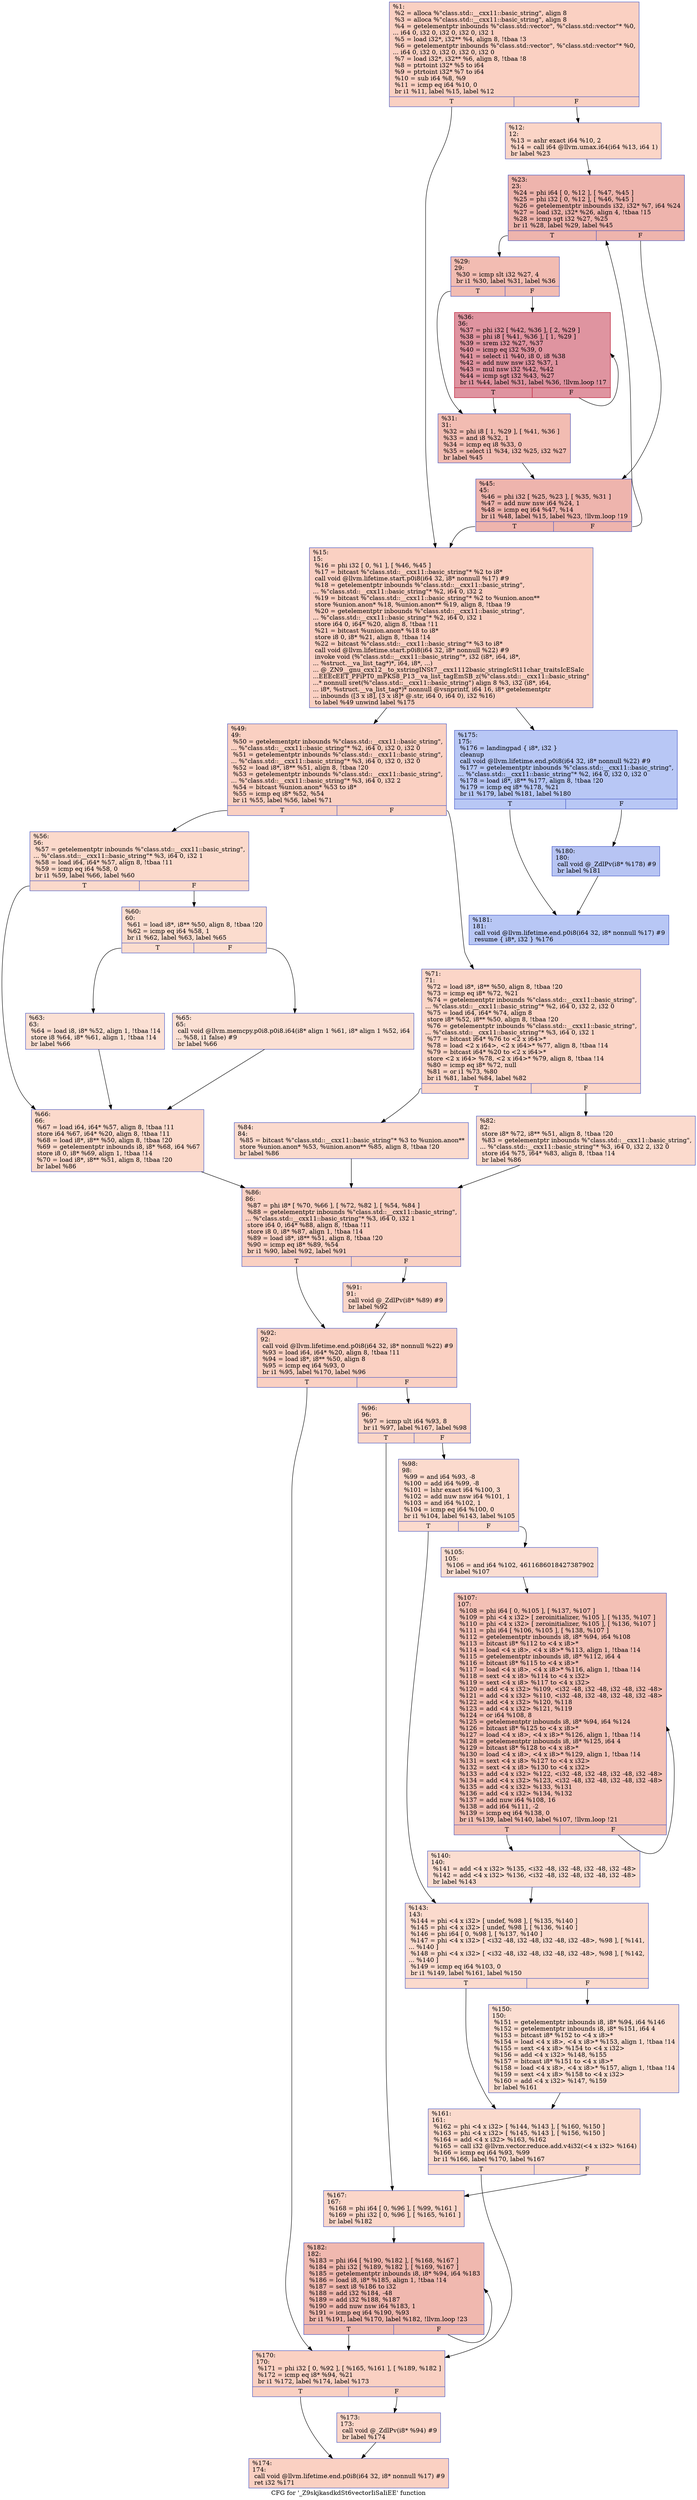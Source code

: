 digraph "CFG for '_Z9skjkasdkdSt6vectorIiSaIiEE' function" {
	label="CFG for '_Z9skjkasdkdSt6vectorIiSaIiEE' function";

	Node0x564abba065c0 [shape=record,color="#3d50c3ff", style=filled, fillcolor="#f3947570",label="{%1:\l  %2 = alloca %\"class.std::__cxx11::basic_string\", align 8\l  %3 = alloca %\"class.std::__cxx11::basic_string\", align 8\l  %4 = getelementptr inbounds %\"class.std::vector\", %\"class.std::vector\"* %0,\l... i64 0, i32 0, i32 0, i32 0, i32 1\l  %5 = load i32*, i32** %4, align 8, !tbaa !3\l  %6 = getelementptr inbounds %\"class.std::vector\", %\"class.std::vector\"* %0,\l... i64 0, i32 0, i32 0, i32 0, i32 0\l  %7 = load i32*, i32** %6, align 8, !tbaa !8\l  %8 = ptrtoint i32* %5 to i64\l  %9 = ptrtoint i32* %7 to i64\l  %10 = sub i64 %8, %9\l  %11 = icmp eq i64 %10, 0\l  br i1 %11, label %15, label %12\l|{<s0>T|<s1>F}}"];
	Node0x564abba065c0:s0 -> Node0x564abba06ef0;
	Node0x564abba065c0:s1 -> Node0x564abba07fe0;
	Node0x564abba07fe0 [shape=record,color="#3d50c3ff", style=filled, fillcolor="#f5a08170",label="{%12:\l12:                                               \l  %13 = ashr exact i64 %10, 2\l  %14 = call i64 @llvm.umax.i64(i64 %13, i64 1)\l  br label %23\l}"];
	Node0x564abba07fe0 -> Node0x564abba08450;
	Node0x564abba06ef0 [shape=record,color="#3d50c3ff", style=filled, fillcolor="#f3947570",label="{%15:\l15:                                               \l  %16 = phi i32 [ 0, %1 ], [ %46, %45 ]\l  %17 = bitcast %\"class.std::__cxx11::basic_string\"* %2 to i8*\l  call void @llvm.lifetime.start.p0i8(i64 32, i8* nonnull %17) #9\l  %18 = getelementptr inbounds %\"class.std::__cxx11::basic_string\",\l... %\"class.std::__cxx11::basic_string\"* %2, i64 0, i32 2\l  %19 = bitcast %\"class.std::__cxx11::basic_string\"* %2 to %union.anon**\l  store %union.anon* %18, %union.anon** %19, align 8, !tbaa !9\l  %20 = getelementptr inbounds %\"class.std::__cxx11::basic_string\",\l... %\"class.std::__cxx11::basic_string\"* %2, i64 0, i32 1\l  store i64 0, i64* %20, align 8, !tbaa !11\l  %21 = bitcast %union.anon* %18 to i8*\l  store i8 0, i8* %21, align 8, !tbaa !14\l  %22 = bitcast %\"class.std::__cxx11::basic_string\"* %3 to i8*\l  call void @llvm.lifetime.start.p0i8(i64 32, i8* nonnull %22) #9\l  invoke void (%\"class.std::__cxx11::basic_string\"*, i32 (i8*, i64, i8*,\l... %struct.__va_list_tag*)*, i64, i8*, ...)\l... @_ZN9__gnu_cxx12__to_xstringINSt7__cxx1112basic_stringIcSt11char_traitsIcESaIc\l...EEEcEET_PFiPT0_mPKS8_P13__va_list_tagEmSB_z(%\"class.std::__cxx11::basic_string\"\l...* nonnull sret(%\"class.std::__cxx11::basic_string\") align 8 %3, i32 (i8*, i64,\l... i8*, %struct.__va_list_tag*)* nonnull @vsnprintf, i64 16, i8* getelementptr\l... inbounds ([3 x i8], [3 x i8]* @.str, i64 0, i64 0), i32 %16)\l          to label %49 unwind label %175\l}"];
	Node0x564abba06ef0 -> Node0x564abba09580;
	Node0x564abba06ef0 -> Node0x564abba09610;
	Node0x564abba08450 [shape=record,color="#3d50c3ff", style=filled, fillcolor="#d8564670",label="{%23:\l23:                                               \l  %24 = phi i64 [ 0, %12 ], [ %47, %45 ]\l  %25 = phi i32 [ 0, %12 ], [ %46, %45 ]\l  %26 = getelementptr inbounds i32, i32* %7, i64 %24\l  %27 = load i32, i32* %26, align 4, !tbaa !15\l  %28 = icmp sgt i32 %27, %25\l  br i1 %28, label %29, label %45\l|{<s0>T|<s1>F}}"];
	Node0x564abba08450:s0 -> Node0x564abba09da0;
	Node0x564abba08450:s1 -> Node0x564abba08540;
	Node0x564abba09da0 [shape=record,color="#3d50c3ff", style=filled, fillcolor="#e1675170",label="{%29:\l29:                                               \l  %30 = icmp slt i32 %27, 4\l  br i1 %30, label %31, label %36\l|{<s0>T|<s1>F}}"];
	Node0x564abba09da0:s0 -> Node0x564abba09fa0;
	Node0x564abba09da0:s1 -> Node0x564abba09ff0;
	Node0x564abba09fa0 [shape=record,color="#3d50c3ff", style=filled, fillcolor="#e1675170",label="{%31:\l31:                                               \l  %32 = phi i8 [ 1, %29 ], [ %41, %36 ]\l  %33 = and i8 %32, 1\l  %34 = icmp eq i8 %33, 0\l  %35 = select i1 %34, i32 %25, i32 %27\l  br label %45\l}"];
	Node0x564abba09fa0 -> Node0x564abba08540;
	Node0x564abba09ff0 [shape=record,color="#b70d28ff", style=filled, fillcolor="#b70d2870",label="{%36:\l36:                                               \l  %37 = phi i32 [ %42, %36 ], [ 2, %29 ]\l  %38 = phi i8 [ %41, %36 ], [ 1, %29 ]\l  %39 = srem i32 %27, %37\l  %40 = icmp eq i32 %39, 0\l  %41 = select i1 %40, i8 0, i8 %38\l  %42 = add nuw nsw i32 %37, 1\l  %43 = mul nsw i32 %42, %42\l  %44 = icmp sgt i32 %43, %27\l  br i1 %44, label %31, label %36, !llvm.loop !17\l|{<s0>T|<s1>F}}"];
	Node0x564abba09ff0:s0 -> Node0x564abba09fa0;
	Node0x564abba09ff0:s1 -> Node0x564abba09ff0;
	Node0x564abba08540 [shape=record,color="#3d50c3ff", style=filled, fillcolor="#d8564670",label="{%45:\l45:                                               \l  %46 = phi i32 [ %25, %23 ], [ %35, %31 ]\l  %47 = add nuw nsw i64 %24, 1\l  %48 = icmp eq i64 %47, %14\l  br i1 %48, label %15, label %23, !llvm.loop !19\l|{<s0>T|<s1>F}}"];
	Node0x564abba08540:s0 -> Node0x564abba06ef0;
	Node0x564abba08540:s1 -> Node0x564abba08450;
	Node0x564abba09580 [shape=record,color="#3d50c3ff", style=filled, fillcolor="#f3947570",label="{%49:\l49:                                               \l  %50 = getelementptr inbounds %\"class.std::__cxx11::basic_string\",\l... %\"class.std::__cxx11::basic_string\"* %2, i64 0, i32 0, i32 0\l  %51 = getelementptr inbounds %\"class.std::__cxx11::basic_string\",\l... %\"class.std::__cxx11::basic_string\"* %3, i64 0, i32 0, i32 0\l  %52 = load i8*, i8** %51, align 8, !tbaa !20\l  %53 = getelementptr inbounds %\"class.std::__cxx11::basic_string\",\l... %\"class.std::__cxx11::basic_string\"* %3, i64 0, i32 2\l  %54 = bitcast %union.anon* %53 to i8*\l  %55 = icmp eq i8* %52, %54\l  br i1 %55, label %56, label %71\l|{<s0>T|<s1>F}}"];
	Node0x564abba09580:s0 -> Node0x564abba0b2c0;
	Node0x564abba09580:s1 -> Node0x564abba0b350;
	Node0x564abba0b2c0 [shape=record,color="#3d50c3ff", style=filled, fillcolor="#f7a88970",label="{%56:\l56:                                               \l  %57 = getelementptr inbounds %\"class.std::__cxx11::basic_string\",\l... %\"class.std::__cxx11::basic_string\"* %3, i64 0, i32 1\l  %58 = load i64, i64* %57, align 8, !tbaa !11\l  %59 = icmp eq i64 %58, 0\l  br i1 %59, label %66, label %60\l|{<s0>T|<s1>F}}"];
	Node0x564abba0b2c0:s0 -> Node0x564abba0bc60;
	Node0x564abba0b2c0:s1 -> Node0x564abba0bcb0;
	Node0x564abba0bcb0 [shape=record,color="#3d50c3ff", style=filled, fillcolor="#f7af9170",label="{%60:\l60:                                               \l  %61 = load i8*, i8** %50, align 8, !tbaa !20\l  %62 = icmp eq i64 %58, 1\l  br i1 %62, label %63, label %65\l|{<s0>T|<s1>F}}"];
	Node0x564abba0bcb0:s0 -> Node0x564abba0c500;
	Node0x564abba0bcb0:s1 -> Node0x564abba0c550;
	Node0x564abba0c500 [shape=record,color="#3d50c3ff", style=filled, fillcolor="#f7b99e70",label="{%63:\l63:                                               \l  %64 = load i8, i8* %52, align 1, !tbaa !14\l  store i8 %64, i8* %61, align 1, !tbaa !14\l  br label %66\l}"];
	Node0x564abba0c500 -> Node0x564abba0bc60;
	Node0x564abba0c550 [shape=record,color="#3d50c3ff", style=filled, fillcolor="#f7b99e70",label="{%65:\l65:                                               \l  call void @llvm.memcpy.p0i8.p0i8.i64(i8* align 1 %61, i8* align 1 %52, i64\l... %58, i1 false) #9\l  br label %66\l}"];
	Node0x564abba0c550 -> Node0x564abba0bc60;
	Node0x564abba0bc60 [shape=record,color="#3d50c3ff", style=filled, fillcolor="#f7a88970",label="{%66:\l66:                                               \l  %67 = load i64, i64* %57, align 8, !tbaa !11\l  store i64 %67, i64* %20, align 8, !tbaa !11\l  %68 = load i8*, i8** %50, align 8, !tbaa !20\l  %69 = getelementptr inbounds i8, i8* %68, i64 %67\l  store i8 0, i8* %69, align 1, !tbaa !14\l  %70 = load i8*, i8** %51, align 8, !tbaa !20\l  br label %86\l}"];
	Node0x564abba0bc60 -> Node0x564abba0d840;
	Node0x564abba0b350 [shape=record,color="#3d50c3ff", style=filled, fillcolor="#f5a08170",label="{%71:\l71:                                               \l  %72 = load i8*, i8** %50, align 8, !tbaa !20\l  %73 = icmp eq i8* %72, %21\l  %74 = getelementptr inbounds %\"class.std::__cxx11::basic_string\",\l... %\"class.std::__cxx11::basic_string\"* %2, i64 0, i32 2, i32 0\l  %75 = load i64, i64* %74, align 8\l  store i8* %52, i8** %50, align 8, !tbaa !20\l  %76 = getelementptr inbounds %\"class.std::__cxx11::basic_string\",\l... %\"class.std::__cxx11::basic_string\"* %3, i64 0, i32 1\l  %77 = bitcast i64* %76 to \<2 x i64\>*\l  %78 = load \<2 x i64\>, \<2 x i64\>* %77, align 8, !tbaa !14\l  %79 = bitcast i64* %20 to \<2 x i64\>*\l  store \<2 x i64\> %78, \<2 x i64\>* %79, align 8, !tbaa !14\l  %80 = icmp eq i8* %72, null\l  %81 = or i1 %73, %80\l  br i1 %81, label %84, label %82\l|{<s0>T|<s1>F}}"];
	Node0x564abba0b350:s0 -> Node0x564abba0e4d0;
	Node0x564abba0b350:s1 -> Node0x564abba0e520;
	Node0x564abba0e520 [shape=record,color="#3d50c3ff", style=filled, fillcolor="#f7ac8e70",label="{%82:\l82:                                               \l  store i8* %72, i8** %51, align 8, !tbaa !20\l  %83 = getelementptr inbounds %\"class.std::__cxx11::basic_string\",\l... %\"class.std::__cxx11::basic_string\"* %3, i64 0, i32 2, i32 0\l  store i64 %75, i64* %83, align 8, !tbaa !14\l  br label %86\l}"];
	Node0x564abba0e520 -> Node0x564abba0d840;
	Node0x564abba0e4d0 [shape=record,color="#3d50c3ff", style=filled, fillcolor="#f7ac8e70",label="{%84:\l84:                                               \l  %85 = bitcast %\"class.std::__cxx11::basic_string\"* %3 to %union.anon**\l  store %union.anon* %53, %union.anon** %85, align 8, !tbaa !20\l  br label %86\l}"];
	Node0x564abba0e4d0 -> Node0x564abba0d840;
	Node0x564abba0d840 [shape=record,color="#3d50c3ff", style=filled, fillcolor="#f3947570",label="{%86:\l86:                                               \l  %87 = phi i8* [ %70, %66 ], [ %72, %82 ], [ %54, %84 ]\l  %88 = getelementptr inbounds %\"class.std::__cxx11::basic_string\",\l... %\"class.std::__cxx11::basic_string\"* %3, i64 0, i32 1\l  store i64 0, i64* %88, align 8, !tbaa !11\l  store i8 0, i8* %87, align 1, !tbaa !14\l  %89 = load i8*, i8** %51, align 8, !tbaa !20\l  %90 = icmp eq i8* %89, %54\l  br i1 %90, label %92, label %91\l|{<s0>T|<s1>F}}"];
	Node0x564abba0d840:s0 -> Node0x564abba0ecd0;
	Node0x564abba0d840:s1 -> Node0x564abba0ed20;
	Node0x564abba0ed20 [shape=record,color="#3d50c3ff", style=filled, fillcolor="#f5a08170",label="{%91:\l91:                                               \l  call void @_ZdlPv(i8* %89) #9\l  br label %92\l}"];
	Node0x564abba0ed20 -> Node0x564abba0ecd0;
	Node0x564abba0ecd0 [shape=record,color="#3d50c3ff", style=filled, fillcolor="#f3947570",label="{%92:\l92:                                               \l  call void @llvm.lifetime.end.p0i8(i64 32, i8* nonnull %22) #9\l  %93 = load i64, i64* %20, align 8, !tbaa !11\l  %94 = load i8*, i8** %50, align 8\l  %95 = icmp eq i64 %93, 0\l  br i1 %95, label %170, label %96\l|{<s0>T|<s1>F}}"];
	Node0x564abba0ecd0:s0 -> Node0x564abba0f4a0;
	Node0x564abba0ecd0:s1 -> Node0x564abba0f4f0;
	Node0x564abba0f4f0 [shape=record,color="#3d50c3ff", style=filled, fillcolor="#f5a08170",label="{%96:\l96:                                               \l  %97 = icmp ult i64 %93, 8\l  br i1 %97, label %167, label %98\l|{<s0>T|<s1>F}}"];
	Node0x564abba0f4f0:s0 -> Node0x564abba0f680;
	Node0x564abba0f4f0:s1 -> Node0x564abba0f6d0;
	Node0x564abba0f6d0 [shape=record,color="#3d50c3ff", style=filled, fillcolor="#f7ac8e70",label="{%98:\l98:                                               \l  %99 = and i64 %93, -8\l  %100 = add i64 %99, -8\l  %101 = lshr exact i64 %100, 3\l  %102 = add nuw nsw i64 %101, 1\l  %103 = and i64 %102, 1\l  %104 = icmp eq i64 %100, 0\l  br i1 %104, label %143, label %105\l|{<s0>T|<s1>F}}"];
	Node0x564abba0f6d0:s0 -> Node0x564abba0fb90;
	Node0x564abba0f6d0:s1 -> Node0x564abba0fbe0;
	Node0x564abba0fbe0 [shape=record,color="#3d50c3ff", style=filled, fillcolor="#f7b39670",label="{%105:\l105:                                              \l  %106 = and i64 %102, 4611686018427387902\l  br label %107\l}"];
	Node0x564abba0fbe0 -> Node0x564abba0fde0;
	Node0x564abba0fde0 [shape=record,color="#3d50c3ff", style=filled, fillcolor="#e5705870",label="{%107:\l107:                                              \l  %108 = phi i64 [ 0, %105 ], [ %137, %107 ]\l  %109 = phi \<4 x i32\> [ zeroinitializer, %105 ], [ %135, %107 ]\l  %110 = phi \<4 x i32\> [ zeroinitializer, %105 ], [ %136, %107 ]\l  %111 = phi i64 [ %106, %105 ], [ %138, %107 ]\l  %112 = getelementptr inbounds i8, i8* %94, i64 %108\l  %113 = bitcast i8* %112 to \<4 x i8\>*\l  %114 = load \<4 x i8\>, \<4 x i8\>* %113, align 1, !tbaa !14\l  %115 = getelementptr inbounds i8, i8* %112, i64 4\l  %116 = bitcast i8* %115 to \<4 x i8\>*\l  %117 = load \<4 x i8\>, \<4 x i8\>* %116, align 1, !tbaa !14\l  %118 = sext \<4 x i8\> %114 to \<4 x i32\>\l  %119 = sext \<4 x i8\> %117 to \<4 x i32\>\l  %120 = add \<4 x i32\> %109, \<i32 -48, i32 -48, i32 -48, i32 -48\>\l  %121 = add \<4 x i32\> %110, \<i32 -48, i32 -48, i32 -48, i32 -48\>\l  %122 = add \<4 x i32\> %120, %118\l  %123 = add \<4 x i32\> %121, %119\l  %124 = or i64 %108, 8\l  %125 = getelementptr inbounds i8, i8* %94, i64 %124\l  %126 = bitcast i8* %125 to \<4 x i8\>*\l  %127 = load \<4 x i8\>, \<4 x i8\>* %126, align 1, !tbaa !14\l  %128 = getelementptr inbounds i8, i8* %125, i64 4\l  %129 = bitcast i8* %128 to \<4 x i8\>*\l  %130 = load \<4 x i8\>, \<4 x i8\>* %129, align 1, !tbaa !14\l  %131 = sext \<4 x i8\> %127 to \<4 x i32\>\l  %132 = sext \<4 x i8\> %130 to \<4 x i32\>\l  %133 = add \<4 x i32\> %122, \<i32 -48, i32 -48, i32 -48, i32 -48\>\l  %134 = add \<4 x i32\> %123, \<i32 -48, i32 -48, i32 -48, i32 -48\>\l  %135 = add \<4 x i32\> %133, %131\l  %136 = add \<4 x i32\> %134, %132\l  %137 = add nuw i64 %108, 16\l  %138 = add i64 %111, -2\l  %139 = icmp eq i64 %138, 0\l  br i1 %139, label %140, label %107, !llvm.loop !21\l|{<s0>T|<s1>F}}"];
	Node0x564abba0fde0:s0 -> Node0x564abba11e50;
	Node0x564abba0fde0:s1 -> Node0x564abba0fde0;
	Node0x564abba11e50 [shape=record,color="#3d50c3ff", style=filled, fillcolor="#f7b39670",label="{%140:\l140:                                              \l  %141 = add \<4 x i32\> %135, \<i32 -48, i32 -48, i32 -48, i32 -48\>\l  %142 = add \<4 x i32\> %136, \<i32 -48, i32 -48, i32 -48, i32 -48\>\l  br label %143\l}"];
	Node0x564abba11e50 -> Node0x564abba0fb90;
	Node0x564abba0fb90 [shape=record,color="#3d50c3ff", style=filled, fillcolor="#f7ac8e70",label="{%143:\l143:                                              \l  %144 = phi \<4 x i32\> [ undef, %98 ], [ %135, %140 ]\l  %145 = phi \<4 x i32\> [ undef, %98 ], [ %136, %140 ]\l  %146 = phi i64 [ 0, %98 ], [ %137, %140 ]\l  %147 = phi \<4 x i32\> [ \<i32 -48, i32 -48, i32 -48, i32 -48\>, %98 ], [ %141,\l... %140 ]\l  %148 = phi \<4 x i32\> [ \<i32 -48, i32 -48, i32 -48, i32 -48\>, %98 ], [ %142,\l... %140 ]\l  %149 = icmp eq i64 %103, 0\l  br i1 %149, label %161, label %150\l|{<s0>T|<s1>F}}"];
	Node0x564abba0fb90:s0 -> Node0x564abba125a0;
	Node0x564abba0fb90:s1 -> Node0x564abba125f0;
	Node0x564abba125f0 [shape=record,color="#3d50c3ff", style=filled, fillcolor="#f7b59970",label="{%150:\l150:                                              \l  %151 = getelementptr inbounds i8, i8* %94, i64 %146\l  %152 = getelementptr inbounds i8, i8* %151, i64 4\l  %153 = bitcast i8* %152 to \<4 x i8\>*\l  %154 = load \<4 x i8\>, \<4 x i8\>* %153, align 1, !tbaa !14\l  %155 = sext \<4 x i8\> %154 to \<4 x i32\>\l  %156 = add \<4 x i32\> %148, %155\l  %157 = bitcast i8* %151 to \<4 x i8\>*\l  %158 = load \<4 x i8\>, \<4 x i8\>* %157, align 1, !tbaa !14\l  %159 = sext \<4 x i8\> %158 to \<4 x i32\>\l  %160 = add \<4 x i32\> %147, %159\l  br label %161\l}"];
	Node0x564abba125f0 -> Node0x564abba125a0;
	Node0x564abba125a0 [shape=record,color="#3d50c3ff", style=filled, fillcolor="#f7ac8e70",label="{%161:\l161:                                              \l  %162 = phi \<4 x i32\> [ %144, %143 ], [ %160, %150 ]\l  %163 = phi \<4 x i32\> [ %145, %143 ], [ %156, %150 ]\l  %164 = add \<4 x i32\> %163, %162\l  %165 = call i32 @llvm.vector.reduce.add.v4i32(\<4 x i32\> %164)\l  %166 = icmp eq i64 %93, %99\l  br i1 %166, label %170, label %167\l|{<s0>T|<s1>F}}"];
	Node0x564abba125a0:s0 -> Node0x564abba0f4a0;
	Node0x564abba125a0:s1 -> Node0x564abba0f680;
	Node0x564abba0f680 [shape=record,color="#3d50c3ff", style=filled, fillcolor="#f6a38570",label="{%167:\l167:                                              \l  %168 = phi i64 [ 0, %96 ], [ %99, %161 ]\l  %169 = phi i32 [ 0, %96 ], [ %165, %161 ]\l  br label %182\l}"];
	Node0x564abba0f680 -> Node0x564abba132f0;
	Node0x564abba0f4a0 [shape=record,color="#3d50c3ff", style=filled, fillcolor="#f3947570",label="{%170:\l170:                                              \l  %171 = phi i32 [ 0, %92 ], [ %165, %161 ], [ %189, %182 ]\l  %172 = icmp eq i8* %94, %21\l  br i1 %172, label %174, label %173\l|{<s0>T|<s1>F}}"];
	Node0x564abba0f4a0:s0 -> Node0x564abba13510;
	Node0x564abba0f4a0:s1 -> Node0x564abba13560;
	Node0x564abba13560 [shape=record,color="#3d50c3ff", style=filled, fillcolor="#f5a08170",label="{%173:\l173:                                              \l  call void @_ZdlPv(i8* %94) #9\l  br label %174\l}"];
	Node0x564abba13560 -> Node0x564abba13510;
	Node0x564abba13510 [shape=record,color="#3d50c3ff", style=filled, fillcolor="#f3947570",label="{%174:\l174:                                              \l  call void @llvm.lifetime.end.p0i8(i64 32, i8* nonnull %17) #9\l  ret i32 %171\l}"];
	Node0x564abba09610 [shape=record,color="#3d50c3ff", style=filled, fillcolor="#5f7fe870",label="{%175:\l175:                                              \l  %176 = landingpad \{ i8*, i32 \}\l          cleanup\l  call void @llvm.lifetime.end.p0i8(i64 32, i8* nonnull %22) #9\l  %177 = getelementptr inbounds %\"class.std::__cxx11::basic_string\",\l... %\"class.std::__cxx11::basic_string\"* %2, i64 0, i32 0, i32 0\l  %178 = load i8*, i8** %177, align 8, !tbaa !20\l  %179 = icmp eq i8* %178, %21\l  br i1 %179, label %181, label %180\l|{<s0>T|<s1>F}}"];
	Node0x564abba09610:s0 -> Node0x564abba13d80;
	Node0x564abba09610:s1 -> Node0x564abba13dd0;
	Node0x564abba13dd0 [shape=record,color="#3d50c3ff", style=filled, fillcolor="#5b7ae570",label="{%180:\l180:                                              \l  call void @_ZdlPv(i8* %178) #9\l  br label %181\l}"];
	Node0x564abba13dd0 -> Node0x564abba13d80;
	Node0x564abba13d80 [shape=record,color="#3d50c3ff", style=filled, fillcolor="#5f7fe870",label="{%181:\l181:                                              \l  call void @llvm.lifetime.end.p0i8(i64 32, i8* nonnull %17) #9\l  resume \{ i8*, i32 \} %176\l}"];
	Node0x564abba132f0 [shape=record,color="#3d50c3ff", style=filled, fillcolor="#dc5d4a70",label="{%182:\l182:                                              \l  %183 = phi i64 [ %190, %182 ], [ %168, %167 ]\l  %184 = phi i32 [ %189, %182 ], [ %169, %167 ]\l  %185 = getelementptr inbounds i8, i8* %94, i64 %183\l  %186 = load i8, i8* %185, align 1, !tbaa !14\l  %187 = sext i8 %186 to i32\l  %188 = add i32 %184, -48\l  %189 = add i32 %188, %187\l  %190 = add nuw nsw i64 %183, 1\l  %191 = icmp eq i64 %190, %93\l  br i1 %191, label %170, label %182, !llvm.loop !23\l|{<s0>T|<s1>F}}"];
	Node0x564abba132f0:s0 -> Node0x564abba0f4a0;
	Node0x564abba132f0:s1 -> Node0x564abba132f0;
}
